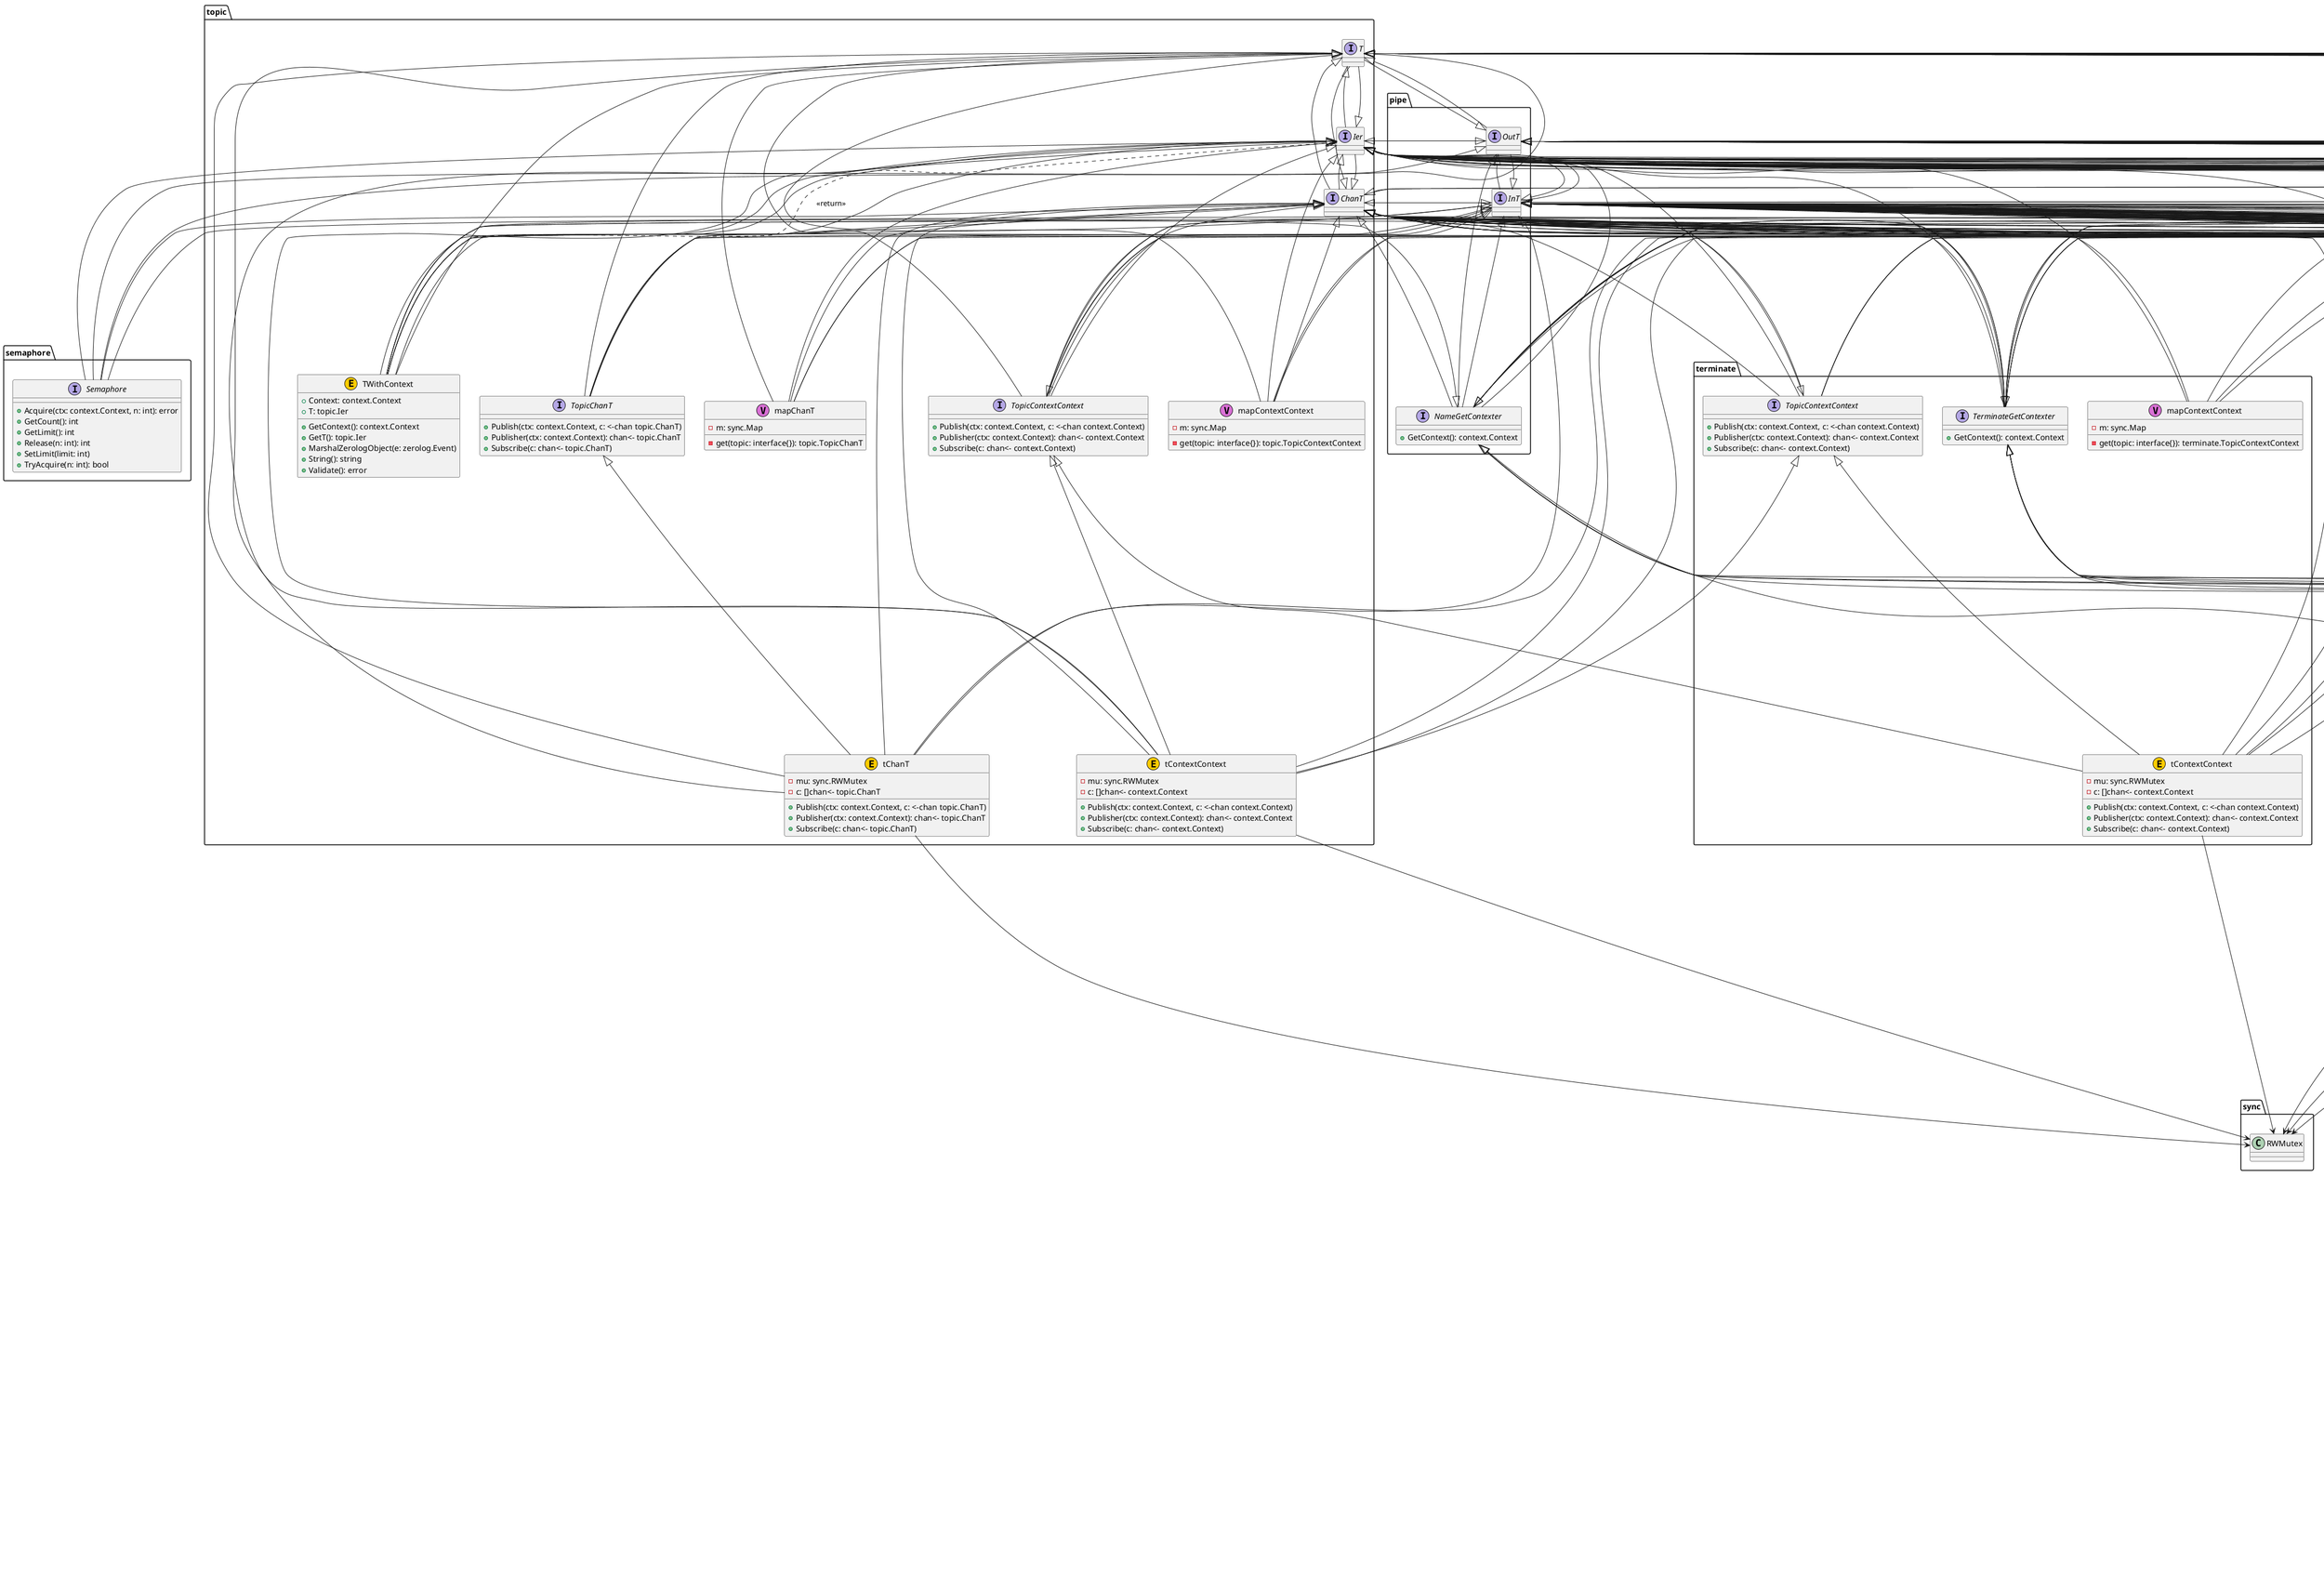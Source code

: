 @startuml

package "semaphore" {
	interface "Semaphore" as semaphore.Semaphore {
		+Acquire(ctx: context.Context, n: int): error
		+GetCount(): int
		+GetLimit(): int
		+Release(n: int): int
		+SetLimit(limit: int)
		+TryAcquire(n: int): bool
	}
}



package "slog" {
	class "AppengineEntry" as slog.AppengineEntry <<E,#FFCC00>> {
		+Time: string
		+Trace: string
		+SourceLocation: *slog.AppengineSourceLocation
		+Severity: string
		+Message: string
		+Data: string
		+XXX_NoUnkeyedLiteral: struct{}
		+XXX_unrecognized: []byte
		+XXX_sizecache: int32
		+Reset()
		+String(): string
		+ProtoMessage()
		+Descriptor(): ([]byte, []int)
		+XXX_Unmarshal(b: []byte): error
		+XXX_Marshal(b: []byte, deterministic: bool): ([]byte, error)
		+XXX_Merge(src: protoiface.MessageV1)
		+XXX_Size(): int
		+XXX_DiscardUnknown()
		+GetTime(): string
		+GetTrace(): string
		+GetSourceLocation(): *slog.AppengineSourceLocation
		+GetSeverity(): string
		+GetMessage(): string
		+GetData(): string
		+Validate(): error
	}
}

	slog.AppengineEntry --> slog.AppengineSourceLocation

	slog.AppengineEntry ..> slog.AppengineSourceLocation : <<return>> 

package "slog" {
	class "AppengineEntryValidationError" as slog.AppengineEntryValidationError <<V,Orchid>> {
		-field: string
		-reason: string
		-cause: error
		-key: bool
		+Field(): string
		+Reason(): string
		+Cause(): error
		+Key(): bool
		+ErrorName(): string
		+Error(): string
	}
}



package "slog" {
	interface "AppengineEntryer" as slog.AppengineEntryer {
		+Descriptor(): ([]byte, []int)
		+GetData(): anypb.Any
		+GetMessage(): string
		+GetSeverity(): string
		+GetSourceLocation(): *slog.AppengineSourceLocation
		+GetTime(): string
		+GetTrace(): string
		+ProtoMessage()
		+Reset()
		+String(): string
		+Validate(): error
		+XXX_DiscardUnknown()
		+XXX_Marshal(: []byte, : bool): ([]byte, error)
		+XXX_Merge(: protoiface.MessageV1)
		+XXX_Size(): int
		+XXX_Unmarshal(: []byte): error
	}
}


	slog.AppengineEntryer ..> slog.AppengineSourceLocation : <<return>> 

package "slog" {
	class "AppengineLoggingWriter" as slog.AppengineLoggingWriter <<V,Orchid>> {
		-stdout: *os.File
		-stderr: *os.File
		-parentProjects: string
		-projectID: string
		-traceIDTemplate: string
		+Write(p: []byte): (int, error)
		+WriteLevel(level: zerolog.Level, p: []byte): (int, error)
		+GetTraceIDTemplate(): string
		+GetTraceURLTemplate(): string
		+GetParentProjects(): string
	}
}



package "slog" {
	class "AppengineSourceLocation" as slog.AppengineSourceLocation <<E,#FFCC00>> {
		+File: string
		+Line: string
		+Function: string
		+XXX_NoUnkeyedLiteral: struct{}
		+XXX_unrecognized: []byte
		+XXX_sizecache: int32
		+Reset()
		+String(): string
		+ProtoMessage()
		+Descriptor(): ([]byte, []int)
		+XXX_Unmarshal(b: []byte): error
		+XXX_Marshal(b: []byte, deterministic: bool): ([]byte, error)
		+XXX_Merge(src: protoiface.MessageV1)
		+XXX_Size(): int
		+XXX_DiscardUnknown()
		+GetFile(): string
		+GetLine(): string
		+GetFunction(): string
		+Validate(): error
	}
}



package "slog" {
	class "AppengineSourceLocationValidationError" as slog.AppengineSourceLocationValidationError <<V,Orchid>> {
		-field: string
		-reason: string
		-cause: error
		-key: bool
		+Field(): string
		+Reason(): string
		+Cause(): error
		+Key(): bool
		+ErrorName(): string
		+Error(): string
	}
}



package "slog" {
	class "HookMeta" as slog.HookMeta <<V,Orchid>> {
		+Run(e: zerolog.Event, level: zerolog.Level, msg: string)
	}
}



package "slog" {
	class "StackdriverCloser" as slog.StackdriverCloser <<E,#FFCC00>> {
		-client: logging.Client
		+Close(): error
	}
}



package "slog" {
	class "StackdriverLoggingWriter" as slog.StackdriverLoggingWriter <<E,#FFCC00>> {
		+Logger: logging.Logger
		-parentProjects: string
		-projectID: string
		-traceIDTemplate: string
		+Write(p: []byte): (int, error)
		+WriteLevel(level: zerolog.Level, p: []byte): (int, error)
		+Flush(): error
		+GetTraceIDTemplate(): string
		+GetTraceURLTemplate(): string
		+GetParentProjects(): string
	}
}



package "slog" {
	class "StackdriverZerologWriter" as slog.StackdriverZerologWriter <<E,#FFCC00>> {
		-ctx: context.Context
		+Init(: context.Context): (io.Closer, error)
		+MarshalZerologObject(e: zerolog.Event)
	}
}



package "slog" {
	class "TraceObject" as slog.TraceObject <<E,#FFCC00>> {
		-ctx: context.Context
		+MarshalZerologObject(e: zerolog.Event)
	}
}



package "slog" {
	interface "Tracer" as slog.Tracer {
		+GetTraceIDTemplate(): string
		+GetTraceURLTemplate(): string
	}
}



package "slog" {
	class "rawJSON" as slog.rawJSON <<E,#FFCC00>> {
		+MarshalJSON(): ([]byte, error)
		+UnmarshalJSON(b: []byte): error
	}
}



package "terminate" {
	interface "TerminateGetContexter" as terminate.TerminateGetContexter {
		+GetContext(): context.Context
	}
}



package "terminate" {
	interface "TopicContextContext" as terminate.TopicContextContext {
		+Publish(ctx: context.Context, c: <-chan context.Context)
		+Publisher(ctx: context.Context): chan<- context.Context
		+Subscribe(c: chan<- context.Context)
	}
}



package "terminate" {
	class "mapContextContext" as terminate.mapContextContext <<V,Orchid>> {
		-m: sync.Map
		-get(topic: interface{}): terminate.TopicContextContext
	}
}



package "terminate" {
	class "tContextContext" as terminate.tContextContext <<E,#FFCC00>> {
		-mu: sync.RWMutex
		-c: []chan<- context.Context
		+Publish(ctx: context.Context, c: <-chan context.Context)
		+Publisher(ctx: context.Context): chan<- context.Context
		+Subscribe(c: chan<- context.Context)
	}
}

	terminate.tContextContext --> sync.RWMutex


package "update" {
	interface "UpdateGetContexter" as update.UpdateGetContexter {
		+GetContext(): context.Context
	}
}



package "cmd" {
	class "Resource" as cmd.Resource <<E,#FFCC00>> {
		+Context: context.Context
		+Resource: []func(context.Context) (io.Closer, error)
		-closer: []io.Closer
		+Init(): error
		+Close(): err: error
	}
}



package "debug" {
	interface "ClientRepository" as debug.ClientRepository {
		+Config(: context.Context): (debug.ClientWithContexter, error)
		+Connect(: debug.ClientWithContexter): error
	}
}


	debug.ClientRepository ..> debug.ClientWithContexter : <<return>> 
	debug.ClientRepository ..> debug.ClientWithContexter : <<use>> 

package "debug" {
	class "ClientWithContext" as debug.ClientWithContext <<E,#FFCC00>> {
		+Context: context.Context
		+Client: pb.DebugClienter
		+GetContext(): context.Context
		+GetClient(): pb.DebugClienter
		+MarshalZerologObject(e: zerolog.Event)
		+String(): string
		+Validate(): error
	}
}

	debug.ClientWithContext --> pb.DebugClienter

	debug.ClientWithContext ..> pb.DebugClienter : <<return>> 

package "debug" {
	interface "ClientWithContexter" as debug.ClientWithContexter {
		+GetClient(): pb.DebugClienter
		+GetContext(): context.Context
		+MarshalZerologObject(: zerolog.Event)
		+String(): string
		+Validate(): error
	}
}


	debug.ClientWithContexter ..> pb.DebugClienter : <<return>> 

package "pb" {
	interface "DebugClienter" as pb.DebugClienter {
		+Descriptor(): ([]byte, []int)
		+GetId(): string
		+MarshalZerologObject(: zerolog.Event)
		+ProtoMessage()
		+Reset()
		+String(): string
		+Validate(): error
		+XXX_DiscardUnknown()
		+XXX_Marshal(: []byte, : bool): ([]byte, error)
		+XXX_Merge(: protoiface.MessageV1)
		+XXX_Size(): int
		+XXX_Unmarshal(: []byte): error
	}
}



package "debug" {
	interface "TopicClientWithContexter" as debug.TopicClientWithContexter {
		+Publish(ctx: context.Context, c: <-chan debug.ClientWithContexter)
		+Publisher(ctx: context.Context): chan<- debug.ClientWithContexter
		+Subscribe(c: chan<- debug.ClientWithContexter)
	}
}



package "debug" {
	interface "TopicClienter" as debug.TopicClienter {
		+Publish(ctx: context.Context, c: pb.DebugClienter)
		+Publisher(ctx: context.Context): pb.DebugClienter
		+Subscribe(c: pb.DebugClienter)
	}
}



package "debug" {
	class "mapClientWithContexter" as debug.mapClientWithContexter <<V,Orchid>> {
		-m: sync.Map
		-get(topic: interface{}): debug.TopicClientWithContexter
	}
}



package "debug" {
	class "mapClienter" as debug.mapClienter <<V,Orchid>> {
		-m: sync.Map
		-get(topic: interface{}): debug.TopicClienter
	}
}



package "debug" {
	class "tClientWithContexter" as debug.tClientWithContexter <<E,#FFCC00>> {
		-mu: sync.RWMutex
		-c: []chan<- debug.ClientWithContexter
		+Publish(ctx: context.Context, c: <-chan debug.ClientWithContexter)
		+Publisher(ctx: context.Context): chan<- debug.ClientWithContexter
		+Subscribe(c: chan<- debug.ClientWithContexter)
	}
}

	debug.tClientWithContexter --> sync.RWMutex


package "debug" {
	class "tClienter" as debug.tClienter <<E,#FFCC00>> {
		-mu: sync.RWMutex
		-c: pb.DebugClienter
		+Publish(ctx: context.Context, c: pb.DebugClienter)
		+Publisher(ctx: context.Context): pb.DebugClienter
		+Subscribe(c: pb.DebugClienter)
	}
}

	debug.tClienter --> sync.RWMutex


package "event" {
	interface "Closer" as event.Closer {
		+Close(): error
	}
}



package "pb" {
	class "Event" as pb.Event <<E,#FFCC00>> {
		+Id: []byte
		+Origin: string
		+TimePoint: pb.EventTimePoint
		+XXX_NoUnkeyedLiteral: struct{}
		+XXX_unrecognized: []byte
		+XXX_sizecache: int32
		+GetKey(): []byte
		+AddTimePoint(tag: string, timeStamp: time.Time): (pb.Eventer, error)
		+Reset()
		+String(): string
		+ProtoMessage()
		+Descriptor(): ([]byte, []int)
		+XXX_Unmarshal(b: []byte): error
		+XXX_Marshal(b: []byte, deterministic: bool): ([]byte, error)
		+XXX_Merge(src: protoiface.MessageV1)
		+XXX_Size(): int
		+XXX_DiscardUnknown()
		+GetId(): []byte
		+GetOrigin(): string
		+GetTimePoint(): pb.EventTimePoint
		+Validate(): error
		+MarshalZerologObject(e: zerolog.Event)
	}
}


	pb.Event ..> pb.Eventer : <<return>> 

package "event" {
	class "EventWithContext" as event.EventWithContext <<E,#FFCC00>> {
		+Context: context.Context
		+Event: pb.Eventer
		+GetContext(): context.Context
		+GetEvent(): pb.Eventer
		+MarshalZerologObject(e: zerolog.Event)
		+String(): string
		+Validate(): error
	}
}

	event.EventWithContext --> pb.Eventer

	event.EventWithContext ..> pb.Eventer : <<return>> 

package "event" {
	interface "EventWithContexter" as event.EventWithContexter {
		+GetContext(): context.Context
		+GetEvent(): pb.Eventer
		+MarshalZerologObject(: zerolog.Event)
		+String(): string
		+Validate(): error
	}
}


	event.EventWithContexter ..> pb.Eventer : <<return>> 

package "pb" {
	interface "Eventer" as pb.Eventer {
		+AddTimePoint(: string, : time.Time): (pb.Eventer, error)
		+Descriptor(): ([]byte, []int)
		+GetId(): []byte
		+GetKey(): []byte
		+GetOrigin(): string
		+GetTimePoint(): pb.EventTimePoint
		+MarshalZerologObject(: zerolog.Event)
		+ProtoMessage()
		+Reset()
		+String(): string
		+Validate(): error
		+XXX_DiscardUnknown()
		+XXX_Marshal(: []byte, : bool): ([]byte, error)
		+XXX_Merge(: protoiface.MessageV1)
		+XXX_Size(): int
		+XXX_Unmarshal(: []byte): error
	}
}


	pb.Eventer ..> pb.Eventer : <<return>> 

package "keyvalue" {
	class "KeyValueWithContext" as keyvalue.KeyValueWithContext <<E,#FFCC00>> {
		+Context: context.Context
		+KeyValue: pb.KeyValuer
		+GetContext(): context.Context
		+GetKeyValue(): pb.KeyValuer
		+MarshalZerologObject(e: zerolog.Event)
		+String(): string
		+Validate(): error
	}
}



package "keyvalue" {
	interface "KeyValueWithContexter" as keyvalue.KeyValueWithContexter {
		+GetContext(): context.Context
		+GetKeyValue(): pb.KeyValuer
		+MarshalZerologObject(: zerolog.Event)
		+String(): string
		+Validate(): error
	}
}



package "event" {
	interface "Keyer" as event.Keyer {
		+GetKey(): string
		+MarshalZerologObject(e: zerolog.Event)
	}
}



package "event" {
	interface "Loader" as event.Loader {
		+Load(: context.Context, : pb.KeyPrefixer): (pb.KeyValuer, error)
	}
}



package "event" {
	interface "Message" as event.Message {
		+MarshalZerologObject(e: zerolog.Event)
		+ProtoMessage()
		+Reset()
		+String(): string
	}
}



package "event" {
	interface "Saver" as event.Saver {
		+Save(: context.Context, : pb.KeyValuer): error
	}
}



package "pb" {
	class "EventTimePoint" as pb.EventTimePoint <<E,#FFCC00>> {
		+Timestamp: timestamppb.Timestamp
		+Tag: string
		+XXX_NoUnkeyedLiteral: struct{}
		+XXX_unrecognized: []byte
		+XXX_sizecache: int32
		+Reset()
		+String(): string
		+ProtoMessage()
		+Descriptor(): ([]byte, []int)
		+XXX_Unmarshal(b: []byte): error
		+XXX_Marshal(b: []byte, deterministic: bool): ([]byte, error)
		+XXX_Merge(src: protoiface.MessageV1)
		+XXX_Size(): int
		+XXX_DiscardUnknown()
		+GetTimestamp(): timestamppb.Timestamp
		+GetTag(): string
		+Validate(): error
	}
}



package "event" {
	interface "TopicEventWithContexter" as event.TopicEventWithContexter {
		+Publish(ctx: context.Context, c: <-chan event.EventWithContexter)
		+Publisher(ctx: context.Context): chan<- event.EventWithContexter
		+Subscribe(c: chan<- event.EventWithContexter)
	}
}



package "event" {
	class "mapEventWithContexter" as event.mapEventWithContexter <<V,Orchid>> {
		-m: sync.Map
		-get(topic: interface{}): event.TopicEventWithContexter
	}
}



package "event" {
	class "tEventWithContexter" as event.tEventWithContexter <<E,#FFCC00>> {
		-mu: sync.RWMutex
		-c: []chan<- event.EventWithContexter
		+Publish(ctx: context.Context, c: <-chan event.EventWithContexter)
		+Publisher(ctx: context.Context): chan<- event.EventWithContexter
		+Subscribe(c: chan<- event.EventWithContexter)
	}
}

	event.tEventWithContexter --> sync.RWMutex


package "meta" {
	class "Meta" as meta.Meta <<E,#FFCC00>> {
		+Name: string
		+Semver: string
		+Channel: string
		+Runtime: *meta.Runtime
		+Serial: string
		+Build: time.Time
		+Vcs: *meta.Vcs
		+XXX_NoUnkeyedLiteral: struct{}
		+XXX_unrecognized: []byte
		+XXX_sizecache: int32
		+Validate(): error
		+JSON(): []byte
		+Flatten(): map[string]interface{}
		+MarshalZerologObject(e: zerolog.Event)
		+Reset()
		+String(): string
		+ProtoMessage()
		+Descriptor(): ([]byte, []int)
		+XXX_Unmarshal(b: []byte): error
		+XXX_Marshal(b: []byte, deterministic: bool): ([]byte, error)
		+XXX_Merge(src: protoiface.MessageV1)
		+XXX_Size(): int
		+XXX_DiscardUnknown()
		+GetName(): string
		+GetSemver(): string
		+GetChannel(): string
		+GetRuntime(): *meta.Runtime
		+GetSerial(): string
		+GetBuild(): time.Time
		+GetVcs(): *meta.Vcs
	}
}

	meta.Meta --> meta.Runtime
	meta.Meta --> meta.Vcs

	meta.Meta ..> meta.Runtime : <<return>> 
	meta.Meta ..> meta.Vcs : <<return>> 

package "meta" {
	class "MetaValidationError" as meta.MetaValidationError <<V,Orchid>> {
		-field: string
		-reason: string
		-cause: error
		-key: bool
		+Field(): string
		+Reason(): string
		+Cause(): error
		+Key(): bool
		+ErrorName(): string
		+Error(): string
	}
}



package "meta" {
	interface "Metaer" as meta.Metaer {
		+Descriptor(): ([]byte, []int)
		+Flatten(): map[string]interface{}
		+GetBuild(): time.Time
		+GetChannel(): string
		+GetName(): string
		+GetRuntime(): *meta.Runtime
		+GetSemver(): string
		+GetSerial(): string
		+GetVcs(): *meta.Vcs
		+JSON(): []byte
		+MarshalZerologObject(: zerolog.Event)
		+ProtoMessage()
		+Reset()
		+String(): string
		+Validate(): error
		+XXX_DiscardUnknown()
		+XXX_Marshal(: []byte, : bool): ([]byte, error)
		+XXX_Merge(: protoiface.MessageV1)
		+XXX_Size(): int
		+XXX_Unmarshal(: []byte): error
	}
}


	meta.Metaer ..> meta.Runtime : <<return>> 
	meta.Metaer ..> meta.Vcs : <<return>> 

package "meta" {
	class "Runtime" as meta.Runtime <<E,#FFCC00>> {
		+Version: string
		+Arch: string
		+Os: string
		+XXX_NoUnkeyedLiteral: struct{}
		+XXX_unrecognized: []byte
		+XXX_sizecache: int32
		+Validate(): error
		+Reset()
		+String(): string
		+ProtoMessage()
		+Descriptor(): ([]byte, []int)
		+XXX_Unmarshal(b: []byte): error
		+XXX_Marshal(b: []byte, deterministic: bool): ([]byte, error)
		+XXX_Merge(src: protoiface.MessageV1)
		+XXX_Size(): int
		+XXX_DiscardUnknown()
		+GetVersion(): string
		+GetArch(): string
		+GetOs(): string
	}
}



package "meta" {
	class "RuntimeValidationError" as meta.RuntimeValidationError <<V,Orchid>> {
		-field: string
		-reason: string
		-cause: error
		-key: bool
		+Field(): string
		+Reason(): string
		+Cause(): error
		+Key(): bool
		+ErrorName(): string
		+Error(): string
	}
}



package "meta" {
	class "Vcs" as meta.Vcs <<E,#FFCC00>> {
		+Hash: string
		+Branch: string
		+Tag: string
		+XXX_NoUnkeyedLiteral: struct{}
		+XXX_unrecognized: []byte
		+XXX_sizecache: int32
		+Validate(): error
		+Reset()
		+String(): string
		+ProtoMessage()
		+Descriptor(): ([]byte, []int)
		+XXX_Unmarshal(b: []byte): error
		+XXX_Marshal(b: []byte, deterministic: bool): ([]byte, error)
		+XXX_Merge(src: protoiface.MessageV1)
		+XXX_Size(): int
		+XXX_DiscardUnknown()
		+GetHash(): string
		+GetBranch(): string
		+GetTag(): string
	}
}



package "meta" {
	class "VcsValidationError" as meta.VcsValidationError <<V,Orchid>> {
		-field: string
		-reason: string
		-cause: error
		-key: bool
		+Field(): string
		+Reason(): string
		+Cause(): error
		+Key(): bool
		+ErrorName(): string
		+Error(): string
	}
}



package "config" {
	class "KV" as config.KV <<V,Orchid>> {
		+K: string
		+V: interface{}
	}
}



package "errs" {
	class "Error" as errs.Error <<V,Orchid>> {
		+Code: fmt.Stringer
		+Message: string
		+Op: string
		+Err: error
		-errorMessage: string
		+Error(): string
		+MarshalZerologObject(e: zerolog.Event)
	}
}



package "topic" {
	interface "ChanT" as topic.ChanT
}



package "topic" {
	interface "Ier" as topic.Ier
}



package "topic" {
	interface "T" as topic.T
}



package "topic" {
	class "TWithContext" as topic.TWithContext <<E,#FFCC00>> {
		+Context: context.Context
		+T: topic.Ier
		+GetContext(): context.Context
		+GetT(): topic.Ier
		+MarshalZerologObject(e: zerolog.Event)
		+String(): string
		+Validate(): error
	}
}

	topic.TWithContext --> topic.Ier

	topic.TWithContext ..> topic.Ier : <<return>> 

package "topic" {
	interface "TopicChanT" as topic.TopicChanT {
		+Publish(ctx: context.Context, c: <-chan topic.ChanT)
		+Publisher(ctx: context.Context): chan<- topic.ChanT
		+Subscribe(c: chan<- topic.ChanT)
	}
}



package "topic" {
	interface "TopicContextContext" as topic.TopicContextContext {
		+Publish(ctx: context.Context, c: <-chan context.Context)
		+Publisher(ctx: context.Context): chan<- context.Context
		+Subscribe(c: chan<- context.Context)
	}
}



package "topic" {
	class "mapChanT" as topic.mapChanT <<V,Orchid>> {
		-m: sync.Map
		-get(topic: interface{}): topic.TopicChanT
	}
}



package "topic" {
	class "mapContextContext" as topic.mapContextContext <<V,Orchid>> {
		-m: sync.Map
		-get(topic: interface{}): topic.TopicContextContext
	}
}



package "topic" {
	class "tChanT" as topic.tChanT <<E,#FFCC00>> {
		-mu: sync.RWMutex
		-c: []chan<- topic.ChanT
		+Publish(ctx: context.Context, c: <-chan topic.ChanT)
		+Publisher(ctx: context.Context): chan<- topic.ChanT
		+Subscribe(c: chan<- topic.ChanT)
	}
}

	topic.tChanT --> sync.RWMutex


package "topic" {
	class "tContextContext" as topic.tContextContext <<E,#FFCC00>> {
		-mu: sync.RWMutex
		-c: []chan<- context.Context
		+Publish(ctx: context.Context, c: <-chan context.Context)
		+Publisher(ctx: context.Context): chan<- context.Context
		+Subscribe(c: chan<- context.Context)
	}
}

	topic.tContextContext --> sync.RWMutex


package "pb" {
	class "T" as pb.T <<V,Orchid>> {
		+MarshalZerologObject(e: zerolog.Event)
	}
}



package "pipe" {
	interface "InT" as pipe.InT
}



package "pipe" {
	interface "NameGetContexter" as pipe.NameGetContexter {
		+GetContext(): context.Context
	}
}



package "pipe" {
	interface "OutT" as pipe.OutT
}



	semaphore.Semaphore -up-|> topic.ChanT
	semaphore.Semaphore -up-|> topic.Ier
	semaphore.Semaphore -up-|> topic.T
	semaphore.Semaphore -up-|> pipe.InT
	semaphore.Semaphore -up-|> pipe.OutT
	slog.AppengineEntry -up-|> topic.ChanT
	slog.AppengineEntry -up-|> topic.Ier
	slog.AppengineEntry -up-|> topic.T
	slog.AppengineEntry -up-|> pipe.InT
	slog.AppengineEntry -up-|> pipe.OutT
	slog.AppengineEntryValidationError -up-|> topic.ChanT
	slog.AppengineEntryValidationError -up-|> topic.Ier
	slog.AppengineEntryValidationError -up-|> topic.T
	slog.AppengineEntryValidationError -up-|> pipe.InT
	slog.AppengineEntryValidationError -up-|> pipe.OutT
	slog.AppengineEntryer -up-|> topic.ChanT
	slog.AppengineEntryer -up-|> topic.Ier
	slog.AppengineEntryer -up-|> topic.T
	slog.AppengineEntryer -up-|> pipe.InT
	slog.AppengineEntryer -up-|> pipe.OutT
	slog.AppengineLoggingWriter -up-|> slog.Tracer
	slog.AppengineLoggingWriter -up-|> topic.ChanT
	slog.AppengineLoggingWriter -up-|> topic.Ier
	slog.AppengineLoggingWriter -up-|> topic.T
	slog.AppengineLoggingWriter -up-|> pipe.InT
	slog.AppengineLoggingWriter -up-|> pipe.OutT
	slog.AppengineSourceLocation -up-|> topic.ChanT
	slog.AppengineSourceLocation -up-|> topic.Ier
	slog.AppengineSourceLocation -up-|> topic.T
	slog.AppengineSourceLocation -up-|> pipe.InT
	slog.AppengineSourceLocation -up-|> pipe.OutT
	slog.AppengineSourceLocationValidationError -up-|> topic.ChanT
	slog.AppengineSourceLocationValidationError -up-|> topic.Ier
	slog.AppengineSourceLocationValidationError -up-|> topic.T
	slog.AppengineSourceLocationValidationError -up-|> pipe.InT
	slog.AppengineSourceLocationValidationError -up-|> pipe.OutT
	slog.HookMeta -up-|> topic.ChanT
	slog.HookMeta -up-|> topic.Ier
	slog.HookMeta -up-|> topic.T
	slog.HookMeta -up-|> pipe.InT
	slog.HookMeta -up-|> pipe.OutT
	slog.StackdriverCloser -up-|> event.Closer
	slog.StackdriverCloser -up-|> topic.ChanT
	slog.StackdriverCloser -up-|> topic.Ier
	slog.StackdriverCloser -up-|> topic.T
	slog.StackdriverCloser -up-|> pipe.InT
	slog.StackdriverCloser -up-|> pipe.OutT
	slog.StackdriverLoggingWriter -up-|> slog.Tracer
	slog.StackdriverLoggingWriter -up-|> topic.ChanT
	slog.StackdriverLoggingWriter -up-|> topic.Ier
	slog.StackdriverLoggingWriter -up-|> topic.T
	slog.StackdriverLoggingWriter -up-|> pipe.InT
	slog.StackdriverLoggingWriter -up-|> pipe.OutT
	slog.StackdriverZerologWriter -up-|> topic.ChanT
	slog.StackdriverZerologWriter -up-|> topic.Ier
	slog.StackdriverZerologWriter -up-|> topic.T
	slog.StackdriverZerologWriter -up-|> pipe.InT
	slog.StackdriverZerologWriter -up-|> pipe.OutT
	slog.TraceObject -up-|> topic.ChanT
	slog.TraceObject -up-|> topic.Ier
	slog.TraceObject -up-|> topic.T
	slog.TraceObject -up-|> pipe.InT
	slog.TraceObject -up-|> pipe.OutT
	slog.Tracer -up-|> topic.ChanT
	slog.Tracer -up-|> topic.Ier
	slog.Tracer -up-|> topic.T
	slog.Tracer -up-|> pipe.InT
	slog.Tracer -up-|> pipe.OutT
	slog.rawJSON -up-|> topic.ChanT
	slog.rawJSON -up-|> topic.Ier
	slog.rawJSON -up-|> topic.T
	slog.rawJSON -up-|> pipe.InT
	slog.rawJSON -up-|> pipe.OutT
	terminate.TerminateGetContexter -up-|> update.UpdateGetContexter
	terminate.TerminateGetContexter -up-|> topic.ChanT
	terminate.TerminateGetContexter -up-|> topic.Ier
	terminate.TerminateGetContexter -up-|> topic.T
	terminate.TerminateGetContexter -up-|> pipe.InT
	terminate.TerminateGetContexter -up-|> pipe.NameGetContexter
	terminate.TerminateGetContexter -up-|> pipe.OutT
	terminate.TopicContextContext -up-|> topic.ChanT
	terminate.TopicContextContext -up-|> topic.Ier
	terminate.TopicContextContext -up-|> topic.T
	terminate.TopicContextContext -up-|> topic.TopicContextContext
	terminate.TopicContextContext -up-|> pipe.InT
	terminate.TopicContextContext -up-|> pipe.OutT
	terminate.mapContextContext -up-|> topic.ChanT
	terminate.mapContextContext -up-|> topic.Ier
	terminate.mapContextContext -up-|> topic.T
	terminate.mapContextContext -up-|> pipe.InT
	terminate.mapContextContext -up-|> pipe.OutT
	terminate.tContextContext -up-|> terminate.TopicContextContext
	terminate.tContextContext -up-|> topic.ChanT
	terminate.tContextContext -up-|> topic.Ier
	terminate.tContextContext -up-|> topic.T
	terminate.tContextContext -up-|> topic.TopicContextContext
	terminate.tContextContext -up-|> pipe.InT
	terminate.tContextContext -up-|> pipe.OutT
	update.UpdateGetContexter -up-|> terminate.TerminateGetContexter
	update.UpdateGetContexter -up-|> topic.ChanT
	update.UpdateGetContexter -up-|> topic.Ier
	update.UpdateGetContexter -up-|> topic.T
	update.UpdateGetContexter -up-|> pipe.InT
	update.UpdateGetContexter -up-|> pipe.NameGetContexter
	update.UpdateGetContexter -up-|> pipe.OutT
	cmd.Resource -up-|> event.Closer
	cmd.Resource -up-|> topic.ChanT
	cmd.Resource -up-|> topic.Ier
	cmd.Resource -up-|> topic.T
	cmd.Resource -up-|> pipe.InT
	cmd.Resource -up-|> pipe.OutT
	debug.ClientRepository -up-|> topic.ChanT
	debug.ClientRepository -up-|> topic.Ier
	debug.ClientRepository -up-|> topic.T
	debug.ClientRepository -up-|> pipe.InT
	debug.ClientRepository -up-|> pipe.OutT
	debug.ClientWithContext -up-|> terminate.TerminateGetContexter
	debug.ClientWithContext -up-|> update.UpdateGetContexter
	debug.ClientWithContext -up-|> debug.ClientWithContexter
	debug.ClientWithContext -up-|> topic.ChanT
	debug.ClientWithContext -up-|> topic.Ier
	debug.ClientWithContext -up-|> topic.T
	debug.ClientWithContext -up-|> pipe.InT
	debug.ClientWithContext -up-|> pipe.NameGetContexter
	debug.ClientWithContext -up-|> pipe.OutT
	debug.ClientWithContexter -up-|> terminate.TerminateGetContexter
	debug.ClientWithContexter -up-|> update.UpdateGetContexter
	debug.ClientWithContexter -up-|> topic.ChanT
	debug.ClientWithContexter -up-|> topic.Ier
	debug.ClientWithContexter -up-|> topic.T
	debug.ClientWithContexter -up-|> pipe.InT
	debug.ClientWithContexter -up-|> pipe.NameGetContexter
	debug.ClientWithContexter -up-|> pipe.OutT
	pb.DebugClienter -up-|> event.Message
	pb.DebugClienter -up-|> topic.ChanT
	pb.DebugClienter -up-|> topic.Ier
	pb.DebugClienter -up-|> topic.T
	pb.DebugClienter -up-|> pipe.InT
	pb.DebugClienter -up-|> pipe.OutT
	debug.TopicClientWithContexter -up-|> topic.ChanT
	debug.TopicClientWithContexter -up-|> topic.Ier
	debug.TopicClientWithContexter -up-|> topic.T
	debug.TopicClientWithContexter -up-|> pipe.InT
	debug.TopicClientWithContexter -up-|> pipe.OutT
	debug.TopicClienter -up-|> topic.ChanT
	debug.TopicClienter -up-|> topic.Ier
	debug.TopicClienter -up-|> topic.T
	debug.TopicClienter -up-|> pipe.InT
	debug.TopicClienter -up-|> pipe.OutT
	debug.mapClientWithContexter -up-|> topic.ChanT
	debug.mapClientWithContexter -up-|> topic.Ier
	debug.mapClientWithContexter -up-|> topic.T
	debug.mapClientWithContexter -up-|> pipe.InT
	debug.mapClientWithContexter -up-|> pipe.OutT
	debug.mapClienter -up-|> topic.ChanT
	debug.mapClienter -up-|> topic.Ier
	debug.mapClienter -up-|> topic.T
	debug.mapClienter -up-|> pipe.InT
	debug.mapClienter -up-|> pipe.OutT
	debug.tClientWithContexter -up-|> debug.TopicClientWithContexter
	debug.tClientWithContexter -up-|> topic.ChanT
	debug.tClientWithContexter -up-|> topic.Ier
	debug.tClientWithContexter -up-|> topic.T
	debug.tClientWithContexter -up-|> pipe.InT
	debug.tClientWithContexter -up-|> pipe.OutT
	debug.tClienter -up-|> debug.TopicClienter
	debug.tClienter -up-|> topic.ChanT
	debug.tClienter -up-|> topic.Ier
	debug.tClienter -up-|> topic.T
	debug.tClienter -up-|> pipe.InT
	debug.tClienter -up-|> pipe.OutT
	event.Closer -up-|> topic.ChanT
	event.Closer -up-|> topic.Ier
	event.Closer -up-|> topic.T
	event.Closer -up-|> pipe.InT
	event.Closer -up-|> pipe.OutT
	pb.Event -up-|> pb.Eventer
	pb.Event -up-|> event.Message
	pb.Event -up-|> topic.ChanT
	pb.Event -up-|> topic.Ier
	pb.Event -up-|> topic.T
	pb.Event -up-|> pipe.InT
	pb.Event -up-|> pipe.OutT
	event.EventWithContext -up-|> terminate.TerminateGetContexter
	event.EventWithContext -up-|> update.UpdateGetContexter
	event.EventWithContext -up-|> event.EventWithContexter
	event.EventWithContext -up-|> topic.ChanT
	event.EventWithContext -up-|> topic.Ier
	event.EventWithContext -up-|> topic.T
	event.EventWithContext -up-|> pipe.InT
	event.EventWithContext -up-|> pipe.NameGetContexter
	event.EventWithContext -up-|> pipe.OutT
	event.EventWithContexter -up-|> terminate.TerminateGetContexter
	event.EventWithContexter -up-|> update.UpdateGetContexter
	event.EventWithContexter -up-|> topic.ChanT
	event.EventWithContexter -up-|> topic.Ier
	event.EventWithContexter -up-|> topic.T
	event.EventWithContexter -up-|> pipe.InT
	event.EventWithContexter -up-|> pipe.NameGetContexter
	event.EventWithContexter -up-|> pipe.OutT
	pb.Eventer -up-|> event.Message
	pb.Eventer -up-|> topic.ChanT
	pb.Eventer -up-|> topic.Ier
	pb.Eventer -up-|> topic.T
	pb.Eventer -up-|> pipe.InT
	pb.Eventer -up-|> pipe.OutT
	keyvalue.KeyValueWithContext -up-|> terminate.TerminateGetContexter
	keyvalue.KeyValueWithContext -up-|> update.UpdateGetContexter
	keyvalue.KeyValueWithContext -up-|> keyvalue.KeyValueWithContexter
	keyvalue.KeyValueWithContext -up-|> topic.ChanT
	keyvalue.KeyValueWithContext -up-|> topic.Ier
	keyvalue.KeyValueWithContext -up-|> topic.T
	keyvalue.KeyValueWithContext -up-|> pipe.InT
	keyvalue.KeyValueWithContext -up-|> pipe.NameGetContexter
	keyvalue.KeyValueWithContext -up-|> pipe.OutT
	keyvalue.KeyValueWithContexter -up-|> terminate.TerminateGetContexter
	keyvalue.KeyValueWithContexter -up-|> update.UpdateGetContexter
	keyvalue.KeyValueWithContexter -up-|> topic.ChanT
	keyvalue.KeyValueWithContexter -up-|> topic.Ier
	keyvalue.KeyValueWithContexter -up-|> topic.T
	keyvalue.KeyValueWithContexter -up-|> pipe.InT
	keyvalue.KeyValueWithContexter -up-|> pipe.NameGetContexter
	keyvalue.KeyValueWithContexter -up-|> pipe.OutT
	event.Keyer -up-|> topic.ChanT
	event.Keyer -up-|> topic.Ier
	event.Keyer -up-|> topic.T
	event.Keyer -up-|> pipe.InT
	event.Keyer -up-|> pipe.OutT
	event.Loader -up-|> topic.ChanT
	event.Loader -up-|> topic.Ier
	event.Loader -up-|> topic.T
	event.Loader -up-|> pipe.InT
	event.Loader -up-|> pipe.OutT
	event.Message -up-|> topic.ChanT
	event.Message -up-|> topic.Ier
	event.Message -up-|> topic.T
	event.Message -up-|> pipe.InT
	event.Message -up-|> pipe.OutT
	event.Saver -up-|> topic.ChanT
	event.Saver -up-|> topic.Ier
	event.Saver -up-|> topic.T
	event.Saver -up-|> pipe.InT
	event.Saver -up-|> pipe.OutT
	pb.EventTimePoint -up-|> topic.ChanT
	pb.EventTimePoint -up-|> topic.Ier
	pb.EventTimePoint -up-|> topic.T
	pb.EventTimePoint -up-|> pipe.InT
	pb.EventTimePoint -up-|> pipe.OutT
	event.TopicEventWithContexter -up-|> topic.ChanT
	event.TopicEventWithContexter -up-|> topic.Ier
	event.TopicEventWithContexter -up-|> topic.T
	event.TopicEventWithContexter -up-|> pipe.InT
	event.TopicEventWithContexter -up-|> pipe.OutT
	event.mapEventWithContexter -up-|> topic.ChanT
	event.mapEventWithContexter -up-|> topic.Ier
	event.mapEventWithContexter -up-|> topic.T
	event.mapEventWithContexter -up-|> pipe.InT
	event.mapEventWithContexter -up-|> pipe.OutT
	event.tEventWithContexter -up-|> event.TopicEventWithContexter
	event.tEventWithContexter -up-|> topic.ChanT
	event.tEventWithContexter -up-|> topic.Ier
	event.tEventWithContexter -up-|> topic.T
	event.tEventWithContexter -up-|> pipe.InT
	event.tEventWithContexter -up-|> pipe.OutT
	meta.Meta -up-|> event.Message
	meta.Meta -up-|> meta.Metaer
	meta.Meta -up-|> topic.ChanT
	meta.Meta -up-|> topic.Ier
	meta.Meta -up-|> topic.T
	meta.Meta -up-|> pipe.InT
	meta.Meta -up-|> pipe.OutT
	meta.MetaValidationError -up-|> topic.ChanT
	meta.MetaValidationError -up-|> topic.Ier
	meta.MetaValidationError -up-|> topic.T
	meta.MetaValidationError -up-|> pipe.InT
	meta.MetaValidationError -up-|> pipe.OutT
	meta.Metaer -up-|> event.Message
	meta.Metaer -up-|> topic.ChanT
	meta.Metaer -up-|> topic.Ier
	meta.Metaer -up-|> topic.T
	meta.Metaer -up-|> pipe.InT
	meta.Metaer -up-|> pipe.OutT
	meta.Runtime -up-|> topic.ChanT
	meta.Runtime -up-|> topic.Ier
	meta.Runtime -up-|> topic.T
	meta.Runtime -up-|> pipe.InT
	meta.Runtime -up-|> pipe.OutT
	meta.RuntimeValidationError -up-|> topic.ChanT
	meta.RuntimeValidationError -up-|> topic.Ier
	meta.RuntimeValidationError -up-|> topic.T
	meta.RuntimeValidationError -up-|> pipe.InT
	meta.RuntimeValidationError -up-|> pipe.OutT
	meta.Vcs -up-|> topic.ChanT
	meta.Vcs -up-|> topic.Ier
	meta.Vcs -up-|> topic.T
	meta.Vcs -up-|> pipe.InT
	meta.Vcs -up-|> pipe.OutT
	meta.VcsValidationError -up-|> topic.ChanT
	meta.VcsValidationError -up-|> topic.Ier
	meta.VcsValidationError -up-|> topic.T
	meta.VcsValidationError -up-|> pipe.InT
	meta.VcsValidationError -up-|> pipe.OutT
	config.KV -up-|> topic.ChanT
	config.KV -up-|> topic.Ier
	config.KV -up-|> topic.T
	config.KV -up-|> pipe.InT
	config.KV -up-|> pipe.OutT
	errs.Error -up-|> topic.ChanT
	errs.Error -up-|> topic.Ier
	errs.Error -up-|> topic.T
	errs.Error -up-|> pipe.InT
	errs.Error -up-|> pipe.OutT
	topic.ChanT -up-|> topic.Ier
	topic.ChanT -up-|> topic.T
	topic.ChanT -up-|> pipe.InT
	topic.ChanT -up-|> pipe.OutT
	topic.Ier -up-|> topic.ChanT
	topic.Ier -up-|> topic.T
	topic.Ier -up-|> pipe.InT
	topic.Ier -up-|> pipe.OutT
	topic.T -up-|> topic.ChanT
	topic.T -up-|> topic.Ier
	topic.T -up-|> pipe.InT
	topic.T -up-|> pipe.OutT
	topic.TWithContext -up-|> terminate.TerminateGetContexter
	topic.TWithContext -up-|> update.UpdateGetContexter
	topic.TWithContext -up-|> topic.ChanT
	topic.TWithContext -up-|> topic.Ier
	topic.TWithContext -up-|> topic.T
	topic.TWithContext -up-|> pipe.InT
	topic.TWithContext -up-|> pipe.NameGetContexter
	topic.TWithContext -up-|> pipe.OutT
	topic.TopicChanT -up-|> topic.ChanT
	topic.TopicChanT -up-|> topic.Ier
	topic.TopicChanT -up-|> topic.T
	topic.TopicChanT -up-|> pipe.InT
	topic.TopicChanT -up-|> pipe.OutT
	topic.TopicContextContext -up-|> terminate.TopicContextContext
	topic.TopicContextContext -up-|> topic.ChanT
	topic.TopicContextContext -up-|> topic.Ier
	topic.TopicContextContext -up-|> topic.T
	topic.TopicContextContext -up-|> pipe.InT
	topic.TopicContextContext -up-|> pipe.OutT
	topic.mapChanT -up-|> topic.ChanT
	topic.mapChanT -up-|> topic.Ier
	topic.mapChanT -up-|> topic.T
	topic.mapChanT -up-|> pipe.InT
	topic.mapChanT -up-|> pipe.OutT
	topic.mapContextContext -up-|> topic.ChanT
	topic.mapContextContext -up-|> topic.Ier
	topic.mapContextContext -up-|> topic.T
	topic.mapContextContext -up-|> pipe.InT
	topic.mapContextContext -up-|> pipe.OutT
	topic.tChanT -up-|> topic.ChanT
	topic.tChanT -up-|> topic.Ier
	topic.tChanT -up-|> topic.T
	topic.tChanT -up-|> topic.TopicChanT
	topic.tChanT -up-|> pipe.InT
	topic.tChanT -up-|> pipe.OutT
	topic.tContextContext -up-|> terminate.TopicContextContext
	topic.tContextContext -up-|> topic.ChanT
	topic.tContextContext -up-|> topic.Ier
	topic.tContextContext -up-|> topic.T
	topic.tContextContext -up-|> topic.TopicContextContext
	topic.tContextContext -up-|> pipe.InT
	topic.tContextContext -up-|> pipe.OutT
	pb.T -up-|> topic.ChanT
	pb.T -up-|> topic.Ier
	pb.T -up-|> topic.T
	pb.T -up-|> pipe.InT
	pb.T -up-|> pipe.OutT
	pipe.InT -up-|> topic.ChanT
	pipe.InT -up-|> topic.Ier
	pipe.InT -up-|> topic.T
	pipe.InT -up-|> pipe.OutT
	pipe.NameGetContexter -up-|> terminate.TerminateGetContexter
	pipe.NameGetContexter -up-|> update.UpdateGetContexter
	pipe.NameGetContexter -up-|> topic.ChanT
	pipe.NameGetContexter -up-|> topic.Ier
	pipe.NameGetContexter -up-|> topic.T
	pipe.NameGetContexter -up-|> pipe.InT
	pipe.NameGetContexter -up-|> pipe.OutT
	pipe.OutT -up-|> topic.ChanT
	pipe.OutT -up-|> topic.Ier
	pipe.OutT -up-|> topic.T
	pipe.OutT -up-|> pipe.InT


@enduml
